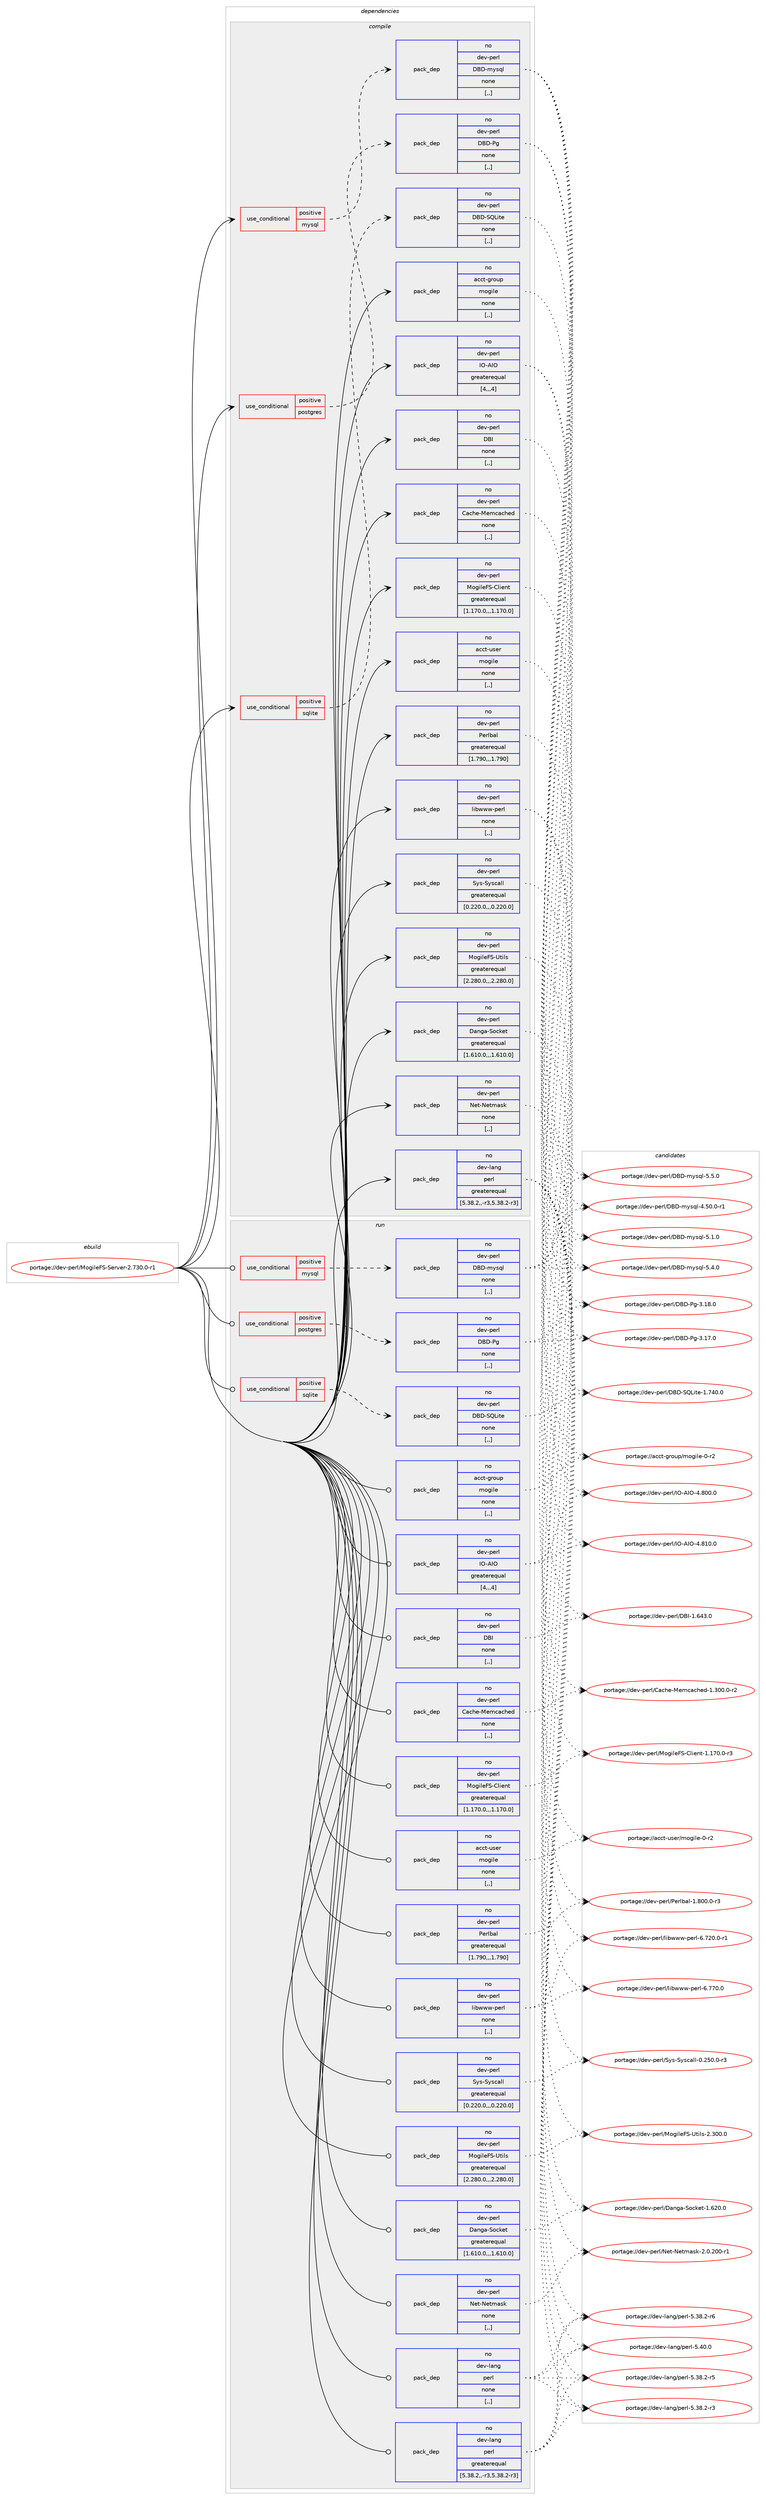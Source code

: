 digraph prolog {

# *************
# Graph options
# *************

newrank=true;
concentrate=true;
compound=true;
graph [rankdir=LR,fontname=Helvetica,fontsize=10,ranksep=1.5];#, ranksep=2.5, nodesep=0.2];
edge  [arrowhead=vee];
node  [fontname=Helvetica,fontsize=10];

# **********
# The ebuild
# **********

subgraph cluster_leftcol {
color=gray;
rank=same;
label=<<i>ebuild</i>>;
id [label="portage://dev-perl/MogileFS-Server-2.730.0-r1", color=red, width=4, href="../dev-perl/MogileFS-Server-2.730.0-r1.svg"];
}

# ****************
# The dependencies
# ****************

subgraph cluster_midcol {
color=gray;
label=<<i>dependencies</i>>;
subgraph cluster_compile {
fillcolor="#eeeeee";
style=filled;
label=<<i>compile</i>>;
subgraph cond29049 {
dependency130130 [label=<<TABLE BORDER="0" CELLBORDER="1" CELLSPACING="0" CELLPADDING="4"><TR><TD ROWSPAN="3" CELLPADDING="10">use_conditional</TD></TR><TR><TD>positive</TD></TR><TR><TD>mysql</TD></TR></TABLE>>, shape=none, color=red];
subgraph pack99906 {
dependency130131 [label=<<TABLE BORDER="0" CELLBORDER="1" CELLSPACING="0" CELLPADDING="4" WIDTH="220"><TR><TD ROWSPAN="6" CELLPADDING="30">pack_dep</TD></TR><TR><TD WIDTH="110">no</TD></TR><TR><TD>dev-perl</TD></TR><TR><TD>DBD-mysql</TD></TR><TR><TD>none</TD></TR><TR><TD>[,,]</TD></TR></TABLE>>, shape=none, color=blue];
}
dependency130130:e -> dependency130131:w [weight=20,style="dashed",arrowhead="vee"];
}
id:e -> dependency130130:w [weight=20,style="solid",arrowhead="vee"];
subgraph cond29050 {
dependency130132 [label=<<TABLE BORDER="0" CELLBORDER="1" CELLSPACING="0" CELLPADDING="4"><TR><TD ROWSPAN="3" CELLPADDING="10">use_conditional</TD></TR><TR><TD>positive</TD></TR><TR><TD>postgres</TD></TR></TABLE>>, shape=none, color=red];
subgraph pack99907 {
dependency130133 [label=<<TABLE BORDER="0" CELLBORDER="1" CELLSPACING="0" CELLPADDING="4" WIDTH="220"><TR><TD ROWSPAN="6" CELLPADDING="30">pack_dep</TD></TR><TR><TD WIDTH="110">no</TD></TR><TR><TD>dev-perl</TD></TR><TR><TD>DBD-Pg</TD></TR><TR><TD>none</TD></TR><TR><TD>[,,]</TD></TR></TABLE>>, shape=none, color=blue];
}
dependency130132:e -> dependency130133:w [weight=20,style="dashed",arrowhead="vee"];
}
id:e -> dependency130132:w [weight=20,style="solid",arrowhead="vee"];
subgraph cond29051 {
dependency130134 [label=<<TABLE BORDER="0" CELLBORDER="1" CELLSPACING="0" CELLPADDING="4"><TR><TD ROWSPAN="3" CELLPADDING="10">use_conditional</TD></TR><TR><TD>positive</TD></TR><TR><TD>sqlite</TD></TR></TABLE>>, shape=none, color=red];
subgraph pack99908 {
dependency130135 [label=<<TABLE BORDER="0" CELLBORDER="1" CELLSPACING="0" CELLPADDING="4" WIDTH="220"><TR><TD ROWSPAN="6" CELLPADDING="30">pack_dep</TD></TR><TR><TD WIDTH="110">no</TD></TR><TR><TD>dev-perl</TD></TR><TR><TD>DBD-SQLite</TD></TR><TR><TD>none</TD></TR><TR><TD>[,,]</TD></TR></TABLE>>, shape=none, color=blue];
}
dependency130134:e -> dependency130135:w [weight=20,style="dashed",arrowhead="vee"];
}
id:e -> dependency130134:w [weight=20,style="solid",arrowhead="vee"];
subgraph pack99909 {
dependency130136 [label=<<TABLE BORDER="0" CELLBORDER="1" CELLSPACING="0" CELLPADDING="4" WIDTH="220"><TR><TD ROWSPAN="6" CELLPADDING="30">pack_dep</TD></TR><TR><TD WIDTH="110">no</TD></TR><TR><TD>acct-group</TD></TR><TR><TD>mogile</TD></TR><TR><TD>none</TD></TR><TR><TD>[,,]</TD></TR></TABLE>>, shape=none, color=blue];
}
id:e -> dependency130136:w [weight=20,style="solid",arrowhead="vee"];
subgraph pack99910 {
dependency130137 [label=<<TABLE BORDER="0" CELLBORDER="1" CELLSPACING="0" CELLPADDING="4" WIDTH="220"><TR><TD ROWSPAN="6" CELLPADDING="30">pack_dep</TD></TR><TR><TD WIDTH="110">no</TD></TR><TR><TD>acct-user</TD></TR><TR><TD>mogile</TD></TR><TR><TD>none</TD></TR><TR><TD>[,,]</TD></TR></TABLE>>, shape=none, color=blue];
}
id:e -> dependency130137:w [weight=20,style="solid",arrowhead="vee"];
subgraph pack99911 {
dependency130138 [label=<<TABLE BORDER="0" CELLBORDER="1" CELLSPACING="0" CELLPADDING="4" WIDTH="220"><TR><TD ROWSPAN="6" CELLPADDING="30">pack_dep</TD></TR><TR><TD WIDTH="110">no</TD></TR><TR><TD>dev-lang</TD></TR><TR><TD>perl</TD></TR><TR><TD>greaterequal</TD></TR><TR><TD>[5.38.2,,-r3,5.38.2-r3]</TD></TR></TABLE>>, shape=none, color=blue];
}
id:e -> dependency130138:w [weight=20,style="solid",arrowhead="vee"];
subgraph pack99912 {
dependency130139 [label=<<TABLE BORDER="0" CELLBORDER="1" CELLSPACING="0" CELLPADDING="4" WIDTH="220"><TR><TD ROWSPAN="6" CELLPADDING="30">pack_dep</TD></TR><TR><TD WIDTH="110">no</TD></TR><TR><TD>dev-perl</TD></TR><TR><TD>Cache-Memcached</TD></TR><TR><TD>none</TD></TR><TR><TD>[,,]</TD></TR></TABLE>>, shape=none, color=blue];
}
id:e -> dependency130139:w [weight=20,style="solid",arrowhead="vee"];
subgraph pack99913 {
dependency130140 [label=<<TABLE BORDER="0" CELLBORDER="1" CELLSPACING="0" CELLPADDING="4" WIDTH="220"><TR><TD ROWSPAN="6" CELLPADDING="30">pack_dep</TD></TR><TR><TD WIDTH="110">no</TD></TR><TR><TD>dev-perl</TD></TR><TR><TD>DBI</TD></TR><TR><TD>none</TD></TR><TR><TD>[,,]</TD></TR></TABLE>>, shape=none, color=blue];
}
id:e -> dependency130140:w [weight=20,style="solid",arrowhead="vee"];
subgraph pack99914 {
dependency130141 [label=<<TABLE BORDER="0" CELLBORDER="1" CELLSPACING="0" CELLPADDING="4" WIDTH="220"><TR><TD ROWSPAN="6" CELLPADDING="30">pack_dep</TD></TR><TR><TD WIDTH="110">no</TD></TR><TR><TD>dev-perl</TD></TR><TR><TD>Danga-Socket</TD></TR><TR><TD>greaterequal</TD></TR><TR><TD>[1.610.0,,,1.610.0]</TD></TR></TABLE>>, shape=none, color=blue];
}
id:e -> dependency130141:w [weight=20,style="solid",arrowhead="vee"];
subgraph pack99915 {
dependency130142 [label=<<TABLE BORDER="0" CELLBORDER="1" CELLSPACING="0" CELLPADDING="4" WIDTH="220"><TR><TD ROWSPAN="6" CELLPADDING="30">pack_dep</TD></TR><TR><TD WIDTH="110">no</TD></TR><TR><TD>dev-perl</TD></TR><TR><TD>IO-AIO</TD></TR><TR><TD>greaterequal</TD></TR><TR><TD>[4,,,4]</TD></TR></TABLE>>, shape=none, color=blue];
}
id:e -> dependency130142:w [weight=20,style="solid",arrowhead="vee"];
subgraph pack99916 {
dependency130143 [label=<<TABLE BORDER="0" CELLBORDER="1" CELLSPACING="0" CELLPADDING="4" WIDTH="220"><TR><TD ROWSPAN="6" CELLPADDING="30">pack_dep</TD></TR><TR><TD WIDTH="110">no</TD></TR><TR><TD>dev-perl</TD></TR><TR><TD>MogileFS-Client</TD></TR><TR><TD>greaterequal</TD></TR><TR><TD>[1.170.0,,,1.170.0]</TD></TR></TABLE>>, shape=none, color=blue];
}
id:e -> dependency130143:w [weight=20,style="solid",arrowhead="vee"];
subgraph pack99917 {
dependency130144 [label=<<TABLE BORDER="0" CELLBORDER="1" CELLSPACING="0" CELLPADDING="4" WIDTH="220"><TR><TD ROWSPAN="6" CELLPADDING="30">pack_dep</TD></TR><TR><TD WIDTH="110">no</TD></TR><TR><TD>dev-perl</TD></TR><TR><TD>MogileFS-Utils</TD></TR><TR><TD>greaterequal</TD></TR><TR><TD>[2.280.0,,,2.280.0]</TD></TR></TABLE>>, shape=none, color=blue];
}
id:e -> dependency130144:w [weight=20,style="solid",arrowhead="vee"];
subgraph pack99918 {
dependency130145 [label=<<TABLE BORDER="0" CELLBORDER="1" CELLSPACING="0" CELLPADDING="4" WIDTH="220"><TR><TD ROWSPAN="6" CELLPADDING="30">pack_dep</TD></TR><TR><TD WIDTH="110">no</TD></TR><TR><TD>dev-perl</TD></TR><TR><TD>Net-Netmask</TD></TR><TR><TD>none</TD></TR><TR><TD>[,,]</TD></TR></TABLE>>, shape=none, color=blue];
}
id:e -> dependency130145:w [weight=20,style="solid",arrowhead="vee"];
subgraph pack99919 {
dependency130146 [label=<<TABLE BORDER="0" CELLBORDER="1" CELLSPACING="0" CELLPADDING="4" WIDTH="220"><TR><TD ROWSPAN="6" CELLPADDING="30">pack_dep</TD></TR><TR><TD WIDTH="110">no</TD></TR><TR><TD>dev-perl</TD></TR><TR><TD>Perlbal</TD></TR><TR><TD>greaterequal</TD></TR><TR><TD>[1.790,,,1.790]</TD></TR></TABLE>>, shape=none, color=blue];
}
id:e -> dependency130146:w [weight=20,style="solid",arrowhead="vee"];
subgraph pack99920 {
dependency130147 [label=<<TABLE BORDER="0" CELLBORDER="1" CELLSPACING="0" CELLPADDING="4" WIDTH="220"><TR><TD ROWSPAN="6" CELLPADDING="30">pack_dep</TD></TR><TR><TD WIDTH="110">no</TD></TR><TR><TD>dev-perl</TD></TR><TR><TD>Sys-Syscall</TD></TR><TR><TD>greaterequal</TD></TR><TR><TD>[0.220.0,,,0.220.0]</TD></TR></TABLE>>, shape=none, color=blue];
}
id:e -> dependency130147:w [weight=20,style="solid",arrowhead="vee"];
subgraph pack99921 {
dependency130148 [label=<<TABLE BORDER="0" CELLBORDER="1" CELLSPACING="0" CELLPADDING="4" WIDTH="220"><TR><TD ROWSPAN="6" CELLPADDING="30">pack_dep</TD></TR><TR><TD WIDTH="110">no</TD></TR><TR><TD>dev-perl</TD></TR><TR><TD>libwww-perl</TD></TR><TR><TD>none</TD></TR><TR><TD>[,,]</TD></TR></TABLE>>, shape=none, color=blue];
}
id:e -> dependency130148:w [weight=20,style="solid",arrowhead="vee"];
}
subgraph cluster_compileandrun {
fillcolor="#eeeeee";
style=filled;
label=<<i>compile and run</i>>;
}
subgraph cluster_run {
fillcolor="#eeeeee";
style=filled;
label=<<i>run</i>>;
subgraph cond29052 {
dependency130149 [label=<<TABLE BORDER="0" CELLBORDER="1" CELLSPACING="0" CELLPADDING="4"><TR><TD ROWSPAN="3" CELLPADDING="10">use_conditional</TD></TR><TR><TD>positive</TD></TR><TR><TD>mysql</TD></TR></TABLE>>, shape=none, color=red];
subgraph pack99922 {
dependency130150 [label=<<TABLE BORDER="0" CELLBORDER="1" CELLSPACING="0" CELLPADDING="4" WIDTH="220"><TR><TD ROWSPAN="6" CELLPADDING="30">pack_dep</TD></TR><TR><TD WIDTH="110">no</TD></TR><TR><TD>dev-perl</TD></TR><TR><TD>DBD-mysql</TD></TR><TR><TD>none</TD></TR><TR><TD>[,,]</TD></TR></TABLE>>, shape=none, color=blue];
}
dependency130149:e -> dependency130150:w [weight=20,style="dashed",arrowhead="vee"];
}
id:e -> dependency130149:w [weight=20,style="solid",arrowhead="odot"];
subgraph cond29053 {
dependency130151 [label=<<TABLE BORDER="0" CELLBORDER="1" CELLSPACING="0" CELLPADDING="4"><TR><TD ROWSPAN="3" CELLPADDING="10">use_conditional</TD></TR><TR><TD>positive</TD></TR><TR><TD>postgres</TD></TR></TABLE>>, shape=none, color=red];
subgraph pack99923 {
dependency130152 [label=<<TABLE BORDER="0" CELLBORDER="1" CELLSPACING="0" CELLPADDING="4" WIDTH="220"><TR><TD ROWSPAN="6" CELLPADDING="30">pack_dep</TD></TR><TR><TD WIDTH="110">no</TD></TR><TR><TD>dev-perl</TD></TR><TR><TD>DBD-Pg</TD></TR><TR><TD>none</TD></TR><TR><TD>[,,]</TD></TR></TABLE>>, shape=none, color=blue];
}
dependency130151:e -> dependency130152:w [weight=20,style="dashed",arrowhead="vee"];
}
id:e -> dependency130151:w [weight=20,style="solid",arrowhead="odot"];
subgraph cond29054 {
dependency130153 [label=<<TABLE BORDER="0" CELLBORDER="1" CELLSPACING="0" CELLPADDING="4"><TR><TD ROWSPAN="3" CELLPADDING="10">use_conditional</TD></TR><TR><TD>positive</TD></TR><TR><TD>sqlite</TD></TR></TABLE>>, shape=none, color=red];
subgraph pack99924 {
dependency130154 [label=<<TABLE BORDER="0" CELLBORDER="1" CELLSPACING="0" CELLPADDING="4" WIDTH="220"><TR><TD ROWSPAN="6" CELLPADDING="30">pack_dep</TD></TR><TR><TD WIDTH="110">no</TD></TR><TR><TD>dev-perl</TD></TR><TR><TD>DBD-SQLite</TD></TR><TR><TD>none</TD></TR><TR><TD>[,,]</TD></TR></TABLE>>, shape=none, color=blue];
}
dependency130153:e -> dependency130154:w [weight=20,style="dashed",arrowhead="vee"];
}
id:e -> dependency130153:w [weight=20,style="solid",arrowhead="odot"];
subgraph pack99925 {
dependency130155 [label=<<TABLE BORDER="0" CELLBORDER="1" CELLSPACING="0" CELLPADDING="4" WIDTH="220"><TR><TD ROWSPAN="6" CELLPADDING="30">pack_dep</TD></TR><TR><TD WIDTH="110">no</TD></TR><TR><TD>acct-group</TD></TR><TR><TD>mogile</TD></TR><TR><TD>none</TD></TR><TR><TD>[,,]</TD></TR></TABLE>>, shape=none, color=blue];
}
id:e -> dependency130155:w [weight=20,style="solid",arrowhead="odot"];
subgraph pack99926 {
dependency130156 [label=<<TABLE BORDER="0" CELLBORDER="1" CELLSPACING="0" CELLPADDING="4" WIDTH="220"><TR><TD ROWSPAN="6" CELLPADDING="30">pack_dep</TD></TR><TR><TD WIDTH="110">no</TD></TR><TR><TD>acct-user</TD></TR><TR><TD>mogile</TD></TR><TR><TD>none</TD></TR><TR><TD>[,,]</TD></TR></TABLE>>, shape=none, color=blue];
}
id:e -> dependency130156:w [weight=20,style="solid",arrowhead="odot"];
subgraph pack99927 {
dependency130157 [label=<<TABLE BORDER="0" CELLBORDER="1" CELLSPACING="0" CELLPADDING="4" WIDTH="220"><TR><TD ROWSPAN="6" CELLPADDING="30">pack_dep</TD></TR><TR><TD WIDTH="110">no</TD></TR><TR><TD>dev-lang</TD></TR><TR><TD>perl</TD></TR><TR><TD>greaterequal</TD></TR><TR><TD>[5.38.2,,-r3,5.38.2-r3]</TD></TR></TABLE>>, shape=none, color=blue];
}
id:e -> dependency130157:w [weight=20,style="solid",arrowhead="odot"];
subgraph pack99928 {
dependency130158 [label=<<TABLE BORDER="0" CELLBORDER="1" CELLSPACING="0" CELLPADDING="4" WIDTH="220"><TR><TD ROWSPAN="6" CELLPADDING="30">pack_dep</TD></TR><TR><TD WIDTH="110">no</TD></TR><TR><TD>dev-lang</TD></TR><TR><TD>perl</TD></TR><TR><TD>none</TD></TR><TR><TD>[,,]</TD></TR></TABLE>>, shape=none, color=blue];
}
id:e -> dependency130158:w [weight=20,style="solid",arrowhead="odot"];
subgraph pack99929 {
dependency130159 [label=<<TABLE BORDER="0" CELLBORDER="1" CELLSPACING="0" CELLPADDING="4" WIDTH="220"><TR><TD ROWSPAN="6" CELLPADDING="30">pack_dep</TD></TR><TR><TD WIDTH="110">no</TD></TR><TR><TD>dev-perl</TD></TR><TR><TD>Cache-Memcached</TD></TR><TR><TD>none</TD></TR><TR><TD>[,,]</TD></TR></TABLE>>, shape=none, color=blue];
}
id:e -> dependency130159:w [weight=20,style="solid",arrowhead="odot"];
subgraph pack99930 {
dependency130160 [label=<<TABLE BORDER="0" CELLBORDER="1" CELLSPACING="0" CELLPADDING="4" WIDTH="220"><TR><TD ROWSPAN="6" CELLPADDING="30">pack_dep</TD></TR><TR><TD WIDTH="110">no</TD></TR><TR><TD>dev-perl</TD></TR><TR><TD>DBI</TD></TR><TR><TD>none</TD></TR><TR><TD>[,,]</TD></TR></TABLE>>, shape=none, color=blue];
}
id:e -> dependency130160:w [weight=20,style="solid",arrowhead="odot"];
subgraph pack99931 {
dependency130161 [label=<<TABLE BORDER="0" CELLBORDER="1" CELLSPACING="0" CELLPADDING="4" WIDTH="220"><TR><TD ROWSPAN="6" CELLPADDING="30">pack_dep</TD></TR><TR><TD WIDTH="110">no</TD></TR><TR><TD>dev-perl</TD></TR><TR><TD>Danga-Socket</TD></TR><TR><TD>greaterequal</TD></TR><TR><TD>[1.610.0,,,1.610.0]</TD></TR></TABLE>>, shape=none, color=blue];
}
id:e -> dependency130161:w [weight=20,style="solid",arrowhead="odot"];
subgraph pack99932 {
dependency130162 [label=<<TABLE BORDER="0" CELLBORDER="1" CELLSPACING="0" CELLPADDING="4" WIDTH="220"><TR><TD ROWSPAN="6" CELLPADDING="30">pack_dep</TD></TR><TR><TD WIDTH="110">no</TD></TR><TR><TD>dev-perl</TD></TR><TR><TD>IO-AIO</TD></TR><TR><TD>greaterequal</TD></TR><TR><TD>[4,,,4]</TD></TR></TABLE>>, shape=none, color=blue];
}
id:e -> dependency130162:w [weight=20,style="solid",arrowhead="odot"];
subgraph pack99933 {
dependency130163 [label=<<TABLE BORDER="0" CELLBORDER="1" CELLSPACING="0" CELLPADDING="4" WIDTH="220"><TR><TD ROWSPAN="6" CELLPADDING="30">pack_dep</TD></TR><TR><TD WIDTH="110">no</TD></TR><TR><TD>dev-perl</TD></TR><TR><TD>MogileFS-Client</TD></TR><TR><TD>greaterequal</TD></TR><TR><TD>[1.170.0,,,1.170.0]</TD></TR></TABLE>>, shape=none, color=blue];
}
id:e -> dependency130163:w [weight=20,style="solid",arrowhead="odot"];
subgraph pack99934 {
dependency130164 [label=<<TABLE BORDER="0" CELLBORDER="1" CELLSPACING="0" CELLPADDING="4" WIDTH="220"><TR><TD ROWSPAN="6" CELLPADDING="30">pack_dep</TD></TR><TR><TD WIDTH="110">no</TD></TR><TR><TD>dev-perl</TD></TR><TR><TD>MogileFS-Utils</TD></TR><TR><TD>greaterequal</TD></TR><TR><TD>[2.280.0,,,2.280.0]</TD></TR></TABLE>>, shape=none, color=blue];
}
id:e -> dependency130164:w [weight=20,style="solid",arrowhead="odot"];
subgraph pack99935 {
dependency130165 [label=<<TABLE BORDER="0" CELLBORDER="1" CELLSPACING="0" CELLPADDING="4" WIDTH="220"><TR><TD ROWSPAN="6" CELLPADDING="30">pack_dep</TD></TR><TR><TD WIDTH="110">no</TD></TR><TR><TD>dev-perl</TD></TR><TR><TD>Net-Netmask</TD></TR><TR><TD>none</TD></TR><TR><TD>[,,]</TD></TR></TABLE>>, shape=none, color=blue];
}
id:e -> dependency130165:w [weight=20,style="solid",arrowhead="odot"];
subgraph pack99936 {
dependency130166 [label=<<TABLE BORDER="0" CELLBORDER="1" CELLSPACING="0" CELLPADDING="4" WIDTH="220"><TR><TD ROWSPAN="6" CELLPADDING="30">pack_dep</TD></TR><TR><TD WIDTH="110">no</TD></TR><TR><TD>dev-perl</TD></TR><TR><TD>Perlbal</TD></TR><TR><TD>greaterequal</TD></TR><TR><TD>[1.790,,,1.790]</TD></TR></TABLE>>, shape=none, color=blue];
}
id:e -> dependency130166:w [weight=20,style="solid",arrowhead="odot"];
subgraph pack99937 {
dependency130167 [label=<<TABLE BORDER="0" CELLBORDER="1" CELLSPACING="0" CELLPADDING="4" WIDTH="220"><TR><TD ROWSPAN="6" CELLPADDING="30">pack_dep</TD></TR><TR><TD WIDTH="110">no</TD></TR><TR><TD>dev-perl</TD></TR><TR><TD>Sys-Syscall</TD></TR><TR><TD>greaterequal</TD></TR><TR><TD>[0.220.0,,,0.220.0]</TD></TR></TABLE>>, shape=none, color=blue];
}
id:e -> dependency130167:w [weight=20,style="solid",arrowhead="odot"];
subgraph pack99938 {
dependency130168 [label=<<TABLE BORDER="0" CELLBORDER="1" CELLSPACING="0" CELLPADDING="4" WIDTH="220"><TR><TD ROWSPAN="6" CELLPADDING="30">pack_dep</TD></TR><TR><TD WIDTH="110">no</TD></TR><TR><TD>dev-perl</TD></TR><TR><TD>libwww-perl</TD></TR><TR><TD>none</TD></TR><TR><TD>[,,]</TD></TR></TABLE>>, shape=none, color=blue];
}
id:e -> dependency130168:w [weight=20,style="solid",arrowhead="odot"];
}
}

# **************
# The candidates
# **************

subgraph cluster_choices {
rank=same;
color=gray;
label=<<i>candidates</i>>;

subgraph choice99906 {
color=black;
nodesep=1;
choice100101118451121011141084768666845109121115113108455246534846484511449 [label="portage://dev-perl/DBD-mysql-4.50.0-r1", color=red, width=4,href="../dev-perl/DBD-mysql-4.50.0-r1.svg"];
choice100101118451121011141084768666845109121115113108455346494648 [label="portage://dev-perl/DBD-mysql-5.1.0", color=red, width=4,href="../dev-perl/DBD-mysql-5.1.0.svg"];
choice100101118451121011141084768666845109121115113108455346524648 [label="portage://dev-perl/DBD-mysql-5.4.0", color=red, width=4,href="../dev-perl/DBD-mysql-5.4.0.svg"];
choice100101118451121011141084768666845109121115113108455346534648 [label="portage://dev-perl/DBD-mysql-5.5.0", color=red, width=4,href="../dev-perl/DBD-mysql-5.5.0.svg"];
dependency130131:e -> choice100101118451121011141084768666845109121115113108455246534846484511449:w [style=dotted,weight="100"];
dependency130131:e -> choice100101118451121011141084768666845109121115113108455346494648:w [style=dotted,weight="100"];
dependency130131:e -> choice100101118451121011141084768666845109121115113108455346524648:w [style=dotted,weight="100"];
dependency130131:e -> choice100101118451121011141084768666845109121115113108455346534648:w [style=dotted,weight="100"];
}
subgraph choice99907 {
color=black;
nodesep=1;
choice1001011184511210111410847686668458010345514649554648 [label="portage://dev-perl/DBD-Pg-3.17.0", color=red, width=4,href="../dev-perl/DBD-Pg-3.17.0.svg"];
choice1001011184511210111410847686668458010345514649564648 [label="portage://dev-perl/DBD-Pg-3.18.0", color=red, width=4,href="../dev-perl/DBD-Pg-3.18.0.svg"];
dependency130133:e -> choice1001011184511210111410847686668458010345514649554648:w [style=dotted,weight="100"];
dependency130133:e -> choice1001011184511210111410847686668458010345514649564648:w [style=dotted,weight="100"];
}
subgraph choice99908 {
color=black;
nodesep=1;
choice1001011184511210111410847686668458381761051161014549465552484648 [label="portage://dev-perl/DBD-SQLite-1.740.0", color=red, width=4,href="../dev-perl/DBD-SQLite-1.740.0.svg"];
dependency130135:e -> choice1001011184511210111410847686668458381761051161014549465552484648:w [style=dotted,weight="100"];
}
subgraph choice99909 {
color=black;
nodesep=1;
choice979999116451031141111171124710911110310510810145484511450 [label="portage://acct-group/mogile-0-r2", color=red, width=4,href="../acct-group/mogile-0-r2.svg"];
dependency130136:e -> choice979999116451031141111171124710911110310510810145484511450:w [style=dotted,weight="100"];
}
subgraph choice99910 {
color=black;
nodesep=1;
choice979999116451171151011144710911110310510810145484511450 [label="portage://acct-user/mogile-0-r2", color=red, width=4,href="../acct-user/mogile-0-r2.svg"];
dependency130137:e -> choice979999116451171151011144710911110310510810145484511450:w [style=dotted,weight="100"];
}
subgraph choice99911 {
color=black;
nodesep=1;
choice100101118451089711010347112101114108455346515646504511451 [label="portage://dev-lang/perl-5.38.2-r3", color=red, width=4,href="../dev-lang/perl-5.38.2-r3.svg"];
choice100101118451089711010347112101114108455346515646504511453 [label="portage://dev-lang/perl-5.38.2-r5", color=red, width=4,href="../dev-lang/perl-5.38.2-r5.svg"];
choice100101118451089711010347112101114108455346515646504511454 [label="portage://dev-lang/perl-5.38.2-r6", color=red, width=4,href="../dev-lang/perl-5.38.2-r6.svg"];
choice10010111845108971101034711210111410845534652484648 [label="portage://dev-lang/perl-5.40.0", color=red, width=4,href="../dev-lang/perl-5.40.0.svg"];
dependency130138:e -> choice100101118451089711010347112101114108455346515646504511451:w [style=dotted,weight="100"];
dependency130138:e -> choice100101118451089711010347112101114108455346515646504511453:w [style=dotted,weight="100"];
dependency130138:e -> choice100101118451089711010347112101114108455346515646504511454:w [style=dotted,weight="100"];
dependency130138:e -> choice10010111845108971101034711210111410845534652484648:w [style=dotted,weight="100"];
}
subgraph choice99912 {
color=black;
nodesep=1;
choice1001011184511210111410847679799104101457710110999979910410110045494651484846484511450 [label="portage://dev-perl/Cache-Memcached-1.300.0-r2", color=red, width=4,href="../dev-perl/Cache-Memcached-1.300.0-r2.svg"];
dependency130139:e -> choice1001011184511210111410847679799104101457710110999979910410110045494651484846484511450:w [style=dotted,weight="100"];
}
subgraph choice99913 {
color=black;
nodesep=1;
choice10010111845112101114108476866734549465452514648 [label="portage://dev-perl/DBI-1.643.0", color=red, width=4,href="../dev-perl/DBI-1.643.0.svg"];
dependency130140:e -> choice10010111845112101114108476866734549465452514648:w [style=dotted,weight="100"];
}
subgraph choice99914 {
color=black;
nodesep=1;
choice10010111845112101114108476897110103974583111991071011164549465450484648 [label="portage://dev-perl/Danga-Socket-1.620.0", color=red, width=4,href="../dev-perl/Danga-Socket-1.620.0.svg"];
dependency130141:e -> choice10010111845112101114108476897110103974583111991071011164549465450484648:w [style=dotted,weight="100"];
}
subgraph choice99915 {
color=black;
nodesep=1;
choice10010111845112101114108477379456573794552465648484648 [label="portage://dev-perl/IO-AIO-4.800.0", color=red, width=4,href="../dev-perl/IO-AIO-4.800.0.svg"];
choice10010111845112101114108477379456573794552465649484648 [label="portage://dev-perl/IO-AIO-4.810.0", color=red, width=4,href="../dev-perl/IO-AIO-4.810.0.svg"];
dependency130142:e -> choice10010111845112101114108477379456573794552465648484648:w [style=dotted,weight="100"];
dependency130142:e -> choice10010111845112101114108477379456573794552465649484648:w [style=dotted,weight="100"];
}
subgraph choice99916 {
color=black;
nodesep=1;
choice1001011184511210111410847771111031051081017083456710810510111011645494649554846484511451 [label="portage://dev-perl/MogileFS-Client-1.170.0-r3", color=red, width=4,href="../dev-perl/MogileFS-Client-1.170.0-r3.svg"];
dependency130143:e -> choice1001011184511210111410847771111031051081017083456710810510111011645494649554846484511451:w [style=dotted,weight="100"];
}
subgraph choice99917 {
color=black;
nodesep=1;
choice100101118451121011141084777111103105108101708345851161051081154550465148484648 [label="portage://dev-perl/MogileFS-Utils-2.300.0", color=red, width=4,href="../dev-perl/MogileFS-Utils-2.300.0.svg"];
dependency130144:e -> choice100101118451121011141084777111103105108101708345851161051081154550465148484648:w [style=dotted,weight="100"];
}
subgraph choice99918 {
color=black;
nodesep=1;
choice10010111845112101114108477810111645781011161099711510745504648465048484511449 [label="portage://dev-perl/Net-Netmask-2.0.200-r1", color=red, width=4,href="../dev-perl/Net-Netmask-2.0.200-r1.svg"];
dependency130145:e -> choice10010111845112101114108477810111645781011161099711510745504648465048484511449:w [style=dotted,weight="100"];
}
subgraph choice99919 {
color=black;
nodesep=1;
choice100101118451121011141084780101114108989710845494656484846484511451 [label="portage://dev-perl/Perlbal-1.800.0-r3", color=red, width=4,href="../dev-perl/Perlbal-1.800.0-r3.svg"];
dependency130146:e -> choice100101118451121011141084780101114108989710845494656484846484511451:w [style=dotted,weight="100"];
}
subgraph choice99920 {
color=black;
nodesep=1;
choice1001011184511210111410847831211154583121115999710810845484650534846484511451 [label="portage://dev-perl/Sys-Syscall-0.250.0-r3", color=red, width=4,href="../dev-perl/Sys-Syscall-0.250.0-r3.svg"];
dependency130147:e -> choice1001011184511210111410847831211154583121115999710810845484650534846484511451:w [style=dotted,weight="100"];
}
subgraph choice99921 {
color=black;
nodesep=1;
choice1001011184511210111410847108105981191191194511210111410845544655504846484511449 [label="portage://dev-perl/libwww-perl-6.720.0-r1", color=red, width=4,href="../dev-perl/libwww-perl-6.720.0-r1.svg"];
choice100101118451121011141084710810598119119119451121011141084554465555484648 [label="portage://dev-perl/libwww-perl-6.770.0", color=red, width=4,href="../dev-perl/libwww-perl-6.770.0.svg"];
dependency130148:e -> choice1001011184511210111410847108105981191191194511210111410845544655504846484511449:w [style=dotted,weight="100"];
dependency130148:e -> choice100101118451121011141084710810598119119119451121011141084554465555484648:w [style=dotted,weight="100"];
}
subgraph choice99922 {
color=black;
nodesep=1;
choice100101118451121011141084768666845109121115113108455246534846484511449 [label="portage://dev-perl/DBD-mysql-4.50.0-r1", color=red, width=4,href="../dev-perl/DBD-mysql-4.50.0-r1.svg"];
choice100101118451121011141084768666845109121115113108455346494648 [label="portage://dev-perl/DBD-mysql-5.1.0", color=red, width=4,href="../dev-perl/DBD-mysql-5.1.0.svg"];
choice100101118451121011141084768666845109121115113108455346524648 [label="portage://dev-perl/DBD-mysql-5.4.0", color=red, width=4,href="../dev-perl/DBD-mysql-5.4.0.svg"];
choice100101118451121011141084768666845109121115113108455346534648 [label="portage://dev-perl/DBD-mysql-5.5.0", color=red, width=4,href="../dev-perl/DBD-mysql-5.5.0.svg"];
dependency130150:e -> choice100101118451121011141084768666845109121115113108455246534846484511449:w [style=dotted,weight="100"];
dependency130150:e -> choice100101118451121011141084768666845109121115113108455346494648:w [style=dotted,weight="100"];
dependency130150:e -> choice100101118451121011141084768666845109121115113108455346524648:w [style=dotted,weight="100"];
dependency130150:e -> choice100101118451121011141084768666845109121115113108455346534648:w [style=dotted,weight="100"];
}
subgraph choice99923 {
color=black;
nodesep=1;
choice1001011184511210111410847686668458010345514649554648 [label="portage://dev-perl/DBD-Pg-3.17.0", color=red, width=4,href="../dev-perl/DBD-Pg-3.17.0.svg"];
choice1001011184511210111410847686668458010345514649564648 [label="portage://dev-perl/DBD-Pg-3.18.0", color=red, width=4,href="../dev-perl/DBD-Pg-3.18.0.svg"];
dependency130152:e -> choice1001011184511210111410847686668458010345514649554648:w [style=dotted,weight="100"];
dependency130152:e -> choice1001011184511210111410847686668458010345514649564648:w [style=dotted,weight="100"];
}
subgraph choice99924 {
color=black;
nodesep=1;
choice1001011184511210111410847686668458381761051161014549465552484648 [label="portage://dev-perl/DBD-SQLite-1.740.0", color=red, width=4,href="../dev-perl/DBD-SQLite-1.740.0.svg"];
dependency130154:e -> choice1001011184511210111410847686668458381761051161014549465552484648:w [style=dotted,weight="100"];
}
subgraph choice99925 {
color=black;
nodesep=1;
choice979999116451031141111171124710911110310510810145484511450 [label="portage://acct-group/mogile-0-r2", color=red, width=4,href="../acct-group/mogile-0-r2.svg"];
dependency130155:e -> choice979999116451031141111171124710911110310510810145484511450:w [style=dotted,weight="100"];
}
subgraph choice99926 {
color=black;
nodesep=1;
choice979999116451171151011144710911110310510810145484511450 [label="portage://acct-user/mogile-0-r2", color=red, width=4,href="../acct-user/mogile-0-r2.svg"];
dependency130156:e -> choice979999116451171151011144710911110310510810145484511450:w [style=dotted,weight="100"];
}
subgraph choice99927 {
color=black;
nodesep=1;
choice100101118451089711010347112101114108455346515646504511451 [label="portage://dev-lang/perl-5.38.2-r3", color=red, width=4,href="../dev-lang/perl-5.38.2-r3.svg"];
choice100101118451089711010347112101114108455346515646504511453 [label="portage://dev-lang/perl-5.38.2-r5", color=red, width=4,href="../dev-lang/perl-5.38.2-r5.svg"];
choice100101118451089711010347112101114108455346515646504511454 [label="portage://dev-lang/perl-5.38.2-r6", color=red, width=4,href="../dev-lang/perl-5.38.2-r6.svg"];
choice10010111845108971101034711210111410845534652484648 [label="portage://dev-lang/perl-5.40.0", color=red, width=4,href="../dev-lang/perl-5.40.0.svg"];
dependency130157:e -> choice100101118451089711010347112101114108455346515646504511451:w [style=dotted,weight="100"];
dependency130157:e -> choice100101118451089711010347112101114108455346515646504511453:w [style=dotted,weight="100"];
dependency130157:e -> choice100101118451089711010347112101114108455346515646504511454:w [style=dotted,weight="100"];
dependency130157:e -> choice10010111845108971101034711210111410845534652484648:w [style=dotted,weight="100"];
}
subgraph choice99928 {
color=black;
nodesep=1;
choice100101118451089711010347112101114108455346515646504511451 [label="portage://dev-lang/perl-5.38.2-r3", color=red, width=4,href="../dev-lang/perl-5.38.2-r3.svg"];
choice100101118451089711010347112101114108455346515646504511453 [label="portage://dev-lang/perl-5.38.2-r5", color=red, width=4,href="../dev-lang/perl-5.38.2-r5.svg"];
choice100101118451089711010347112101114108455346515646504511454 [label="portage://dev-lang/perl-5.38.2-r6", color=red, width=4,href="../dev-lang/perl-5.38.2-r6.svg"];
choice10010111845108971101034711210111410845534652484648 [label="portage://dev-lang/perl-5.40.0", color=red, width=4,href="../dev-lang/perl-5.40.0.svg"];
dependency130158:e -> choice100101118451089711010347112101114108455346515646504511451:w [style=dotted,weight="100"];
dependency130158:e -> choice100101118451089711010347112101114108455346515646504511453:w [style=dotted,weight="100"];
dependency130158:e -> choice100101118451089711010347112101114108455346515646504511454:w [style=dotted,weight="100"];
dependency130158:e -> choice10010111845108971101034711210111410845534652484648:w [style=dotted,weight="100"];
}
subgraph choice99929 {
color=black;
nodesep=1;
choice1001011184511210111410847679799104101457710110999979910410110045494651484846484511450 [label="portage://dev-perl/Cache-Memcached-1.300.0-r2", color=red, width=4,href="../dev-perl/Cache-Memcached-1.300.0-r2.svg"];
dependency130159:e -> choice1001011184511210111410847679799104101457710110999979910410110045494651484846484511450:w [style=dotted,weight="100"];
}
subgraph choice99930 {
color=black;
nodesep=1;
choice10010111845112101114108476866734549465452514648 [label="portage://dev-perl/DBI-1.643.0", color=red, width=4,href="../dev-perl/DBI-1.643.0.svg"];
dependency130160:e -> choice10010111845112101114108476866734549465452514648:w [style=dotted,weight="100"];
}
subgraph choice99931 {
color=black;
nodesep=1;
choice10010111845112101114108476897110103974583111991071011164549465450484648 [label="portage://dev-perl/Danga-Socket-1.620.0", color=red, width=4,href="../dev-perl/Danga-Socket-1.620.0.svg"];
dependency130161:e -> choice10010111845112101114108476897110103974583111991071011164549465450484648:w [style=dotted,weight="100"];
}
subgraph choice99932 {
color=black;
nodesep=1;
choice10010111845112101114108477379456573794552465648484648 [label="portage://dev-perl/IO-AIO-4.800.0", color=red, width=4,href="../dev-perl/IO-AIO-4.800.0.svg"];
choice10010111845112101114108477379456573794552465649484648 [label="portage://dev-perl/IO-AIO-4.810.0", color=red, width=4,href="../dev-perl/IO-AIO-4.810.0.svg"];
dependency130162:e -> choice10010111845112101114108477379456573794552465648484648:w [style=dotted,weight="100"];
dependency130162:e -> choice10010111845112101114108477379456573794552465649484648:w [style=dotted,weight="100"];
}
subgraph choice99933 {
color=black;
nodesep=1;
choice1001011184511210111410847771111031051081017083456710810510111011645494649554846484511451 [label="portage://dev-perl/MogileFS-Client-1.170.0-r3", color=red, width=4,href="../dev-perl/MogileFS-Client-1.170.0-r3.svg"];
dependency130163:e -> choice1001011184511210111410847771111031051081017083456710810510111011645494649554846484511451:w [style=dotted,weight="100"];
}
subgraph choice99934 {
color=black;
nodesep=1;
choice100101118451121011141084777111103105108101708345851161051081154550465148484648 [label="portage://dev-perl/MogileFS-Utils-2.300.0", color=red, width=4,href="../dev-perl/MogileFS-Utils-2.300.0.svg"];
dependency130164:e -> choice100101118451121011141084777111103105108101708345851161051081154550465148484648:w [style=dotted,weight="100"];
}
subgraph choice99935 {
color=black;
nodesep=1;
choice10010111845112101114108477810111645781011161099711510745504648465048484511449 [label="portage://dev-perl/Net-Netmask-2.0.200-r1", color=red, width=4,href="../dev-perl/Net-Netmask-2.0.200-r1.svg"];
dependency130165:e -> choice10010111845112101114108477810111645781011161099711510745504648465048484511449:w [style=dotted,weight="100"];
}
subgraph choice99936 {
color=black;
nodesep=1;
choice100101118451121011141084780101114108989710845494656484846484511451 [label="portage://dev-perl/Perlbal-1.800.0-r3", color=red, width=4,href="../dev-perl/Perlbal-1.800.0-r3.svg"];
dependency130166:e -> choice100101118451121011141084780101114108989710845494656484846484511451:w [style=dotted,weight="100"];
}
subgraph choice99937 {
color=black;
nodesep=1;
choice1001011184511210111410847831211154583121115999710810845484650534846484511451 [label="portage://dev-perl/Sys-Syscall-0.250.0-r3", color=red, width=4,href="../dev-perl/Sys-Syscall-0.250.0-r3.svg"];
dependency130167:e -> choice1001011184511210111410847831211154583121115999710810845484650534846484511451:w [style=dotted,weight="100"];
}
subgraph choice99938 {
color=black;
nodesep=1;
choice1001011184511210111410847108105981191191194511210111410845544655504846484511449 [label="portage://dev-perl/libwww-perl-6.720.0-r1", color=red, width=4,href="../dev-perl/libwww-perl-6.720.0-r1.svg"];
choice100101118451121011141084710810598119119119451121011141084554465555484648 [label="portage://dev-perl/libwww-perl-6.770.0", color=red, width=4,href="../dev-perl/libwww-perl-6.770.0.svg"];
dependency130168:e -> choice1001011184511210111410847108105981191191194511210111410845544655504846484511449:w [style=dotted,weight="100"];
dependency130168:e -> choice100101118451121011141084710810598119119119451121011141084554465555484648:w [style=dotted,weight="100"];
}
}

}
